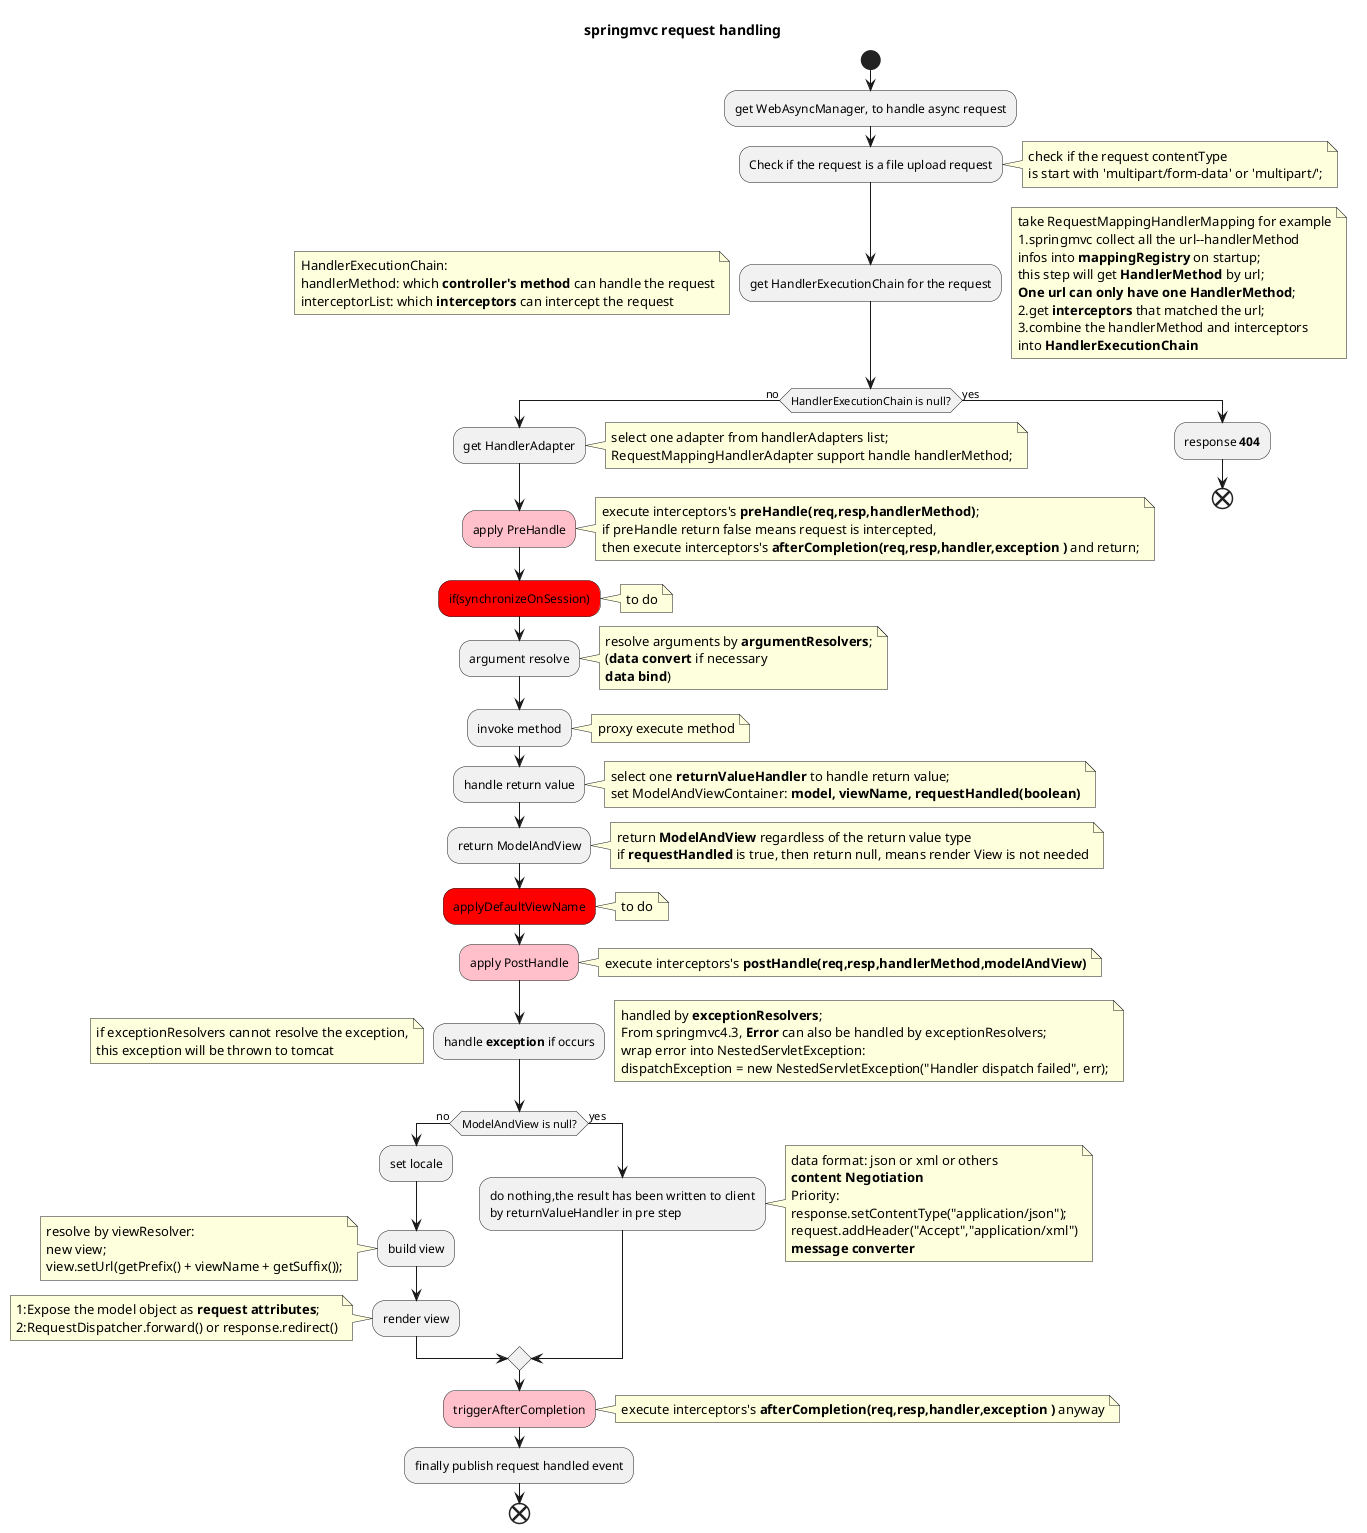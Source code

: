 @startuml
'https://plantuml.com/sequence-diagram


title springmvc request handling

start

:get WebAsyncManager, to handle async request;

:Check if the request is a file upload request;
note right
check if the request contentType
is start with 'multipart/form-data' or 'multipart/';
endnote

:get HandlerExecutionChain for the request;
note left
HandlerExecutionChain:
handlerMethod: which **controller's method** can handle the request
interceptorList: which **interceptors** can intercept the request
endnote

note right
take RequestMappingHandlerMapping for example
1.springmvc collect all the url--handlerMethod
infos into **mappingRegistry** on startup;
this step will get **HandlerMethod** by url;
**One url can only have one HandlerMethod**;
2.get **interceptors** that matched the url;
3.combine the handlerMethod and interceptors
into **HandlerExecutionChain**
endnote

if(HandlerExecutionChain is null?) then (no)
'start
:get HandlerAdapter;
note right
select one adapter from handlerAdapters list;
RequestMappingHandlerAdapter support handle handlerMethod;
endnote

#pink:apply PreHandle;
note right
execute interceptors's **preHandle(req,resp,handlerMethod)**;
if preHandle return false means request is intercepted,
then execute interceptors's **afterCompletion(req,resp,handler,exception )** and return;
endnote

#red:if(synchronizeOnSession);
note right:to do

:argument resolve;
note right
resolve arguments by **argumentResolvers**;
(**data convert** if necessary
**data bind**)
endnote

:invoke method;
note right:proxy execute method

:handle return value;
note right
select one **returnValueHandler** to handle return value;
set ModelAndViewContainer: **model, viewName, requestHandled(boolean)**
endnote

:return ModelAndView;
note right
return **ModelAndView** regardless of the return value type
if **requestHandled** is true, then return null, means render View is not needed
endnote

#red:applyDefaultViewName;
note right:to do


#pink:apply PostHandle;
note right
execute interceptors's **postHandle(req,resp,handlerMethod,modelAndView)**
endnote

:handle **exception** if occurs;
note right
handled by **exceptionResolvers**;
From springmvc4.3, **Error** can also be handled by exceptionResolvers;
wrap error into NestedServletException:
dispatchException = new NestedServletException("Handler dispatch failed", err);
endnote
note left
if exceptionResolvers cannot resolve the exception,
this exception will be thrown to tomcat
endnote

if(ModelAndView is null?) then (no)

:set locale;

:build view;
note left
resolve by viewResolver:
new view;
view.setUrl(getPrefix() + viewName + getSuffix());
endnote

:render view;
note left
1:Expose the model object as **request attributes**;
2:RequestDispatcher.forward() or response.redirect()
endnote

else(yes)


:do nothing,the result has been written to client
by returnValueHandler in pre step;
note right
data format: json or xml or others
**content Negotiation**
Priority:
response.setContentType("application/json");
request.addHeader("Accept","application/xml")
**message converter**
endnote

endif

#pink:triggerAfterCompletion;
note right
execute interceptors's **afterCompletion(req,resp,handler,exception )** anyway
endnote


:finally publish request handled event;

'end
end
else(yes)
:response **404**;

end
@enduml

